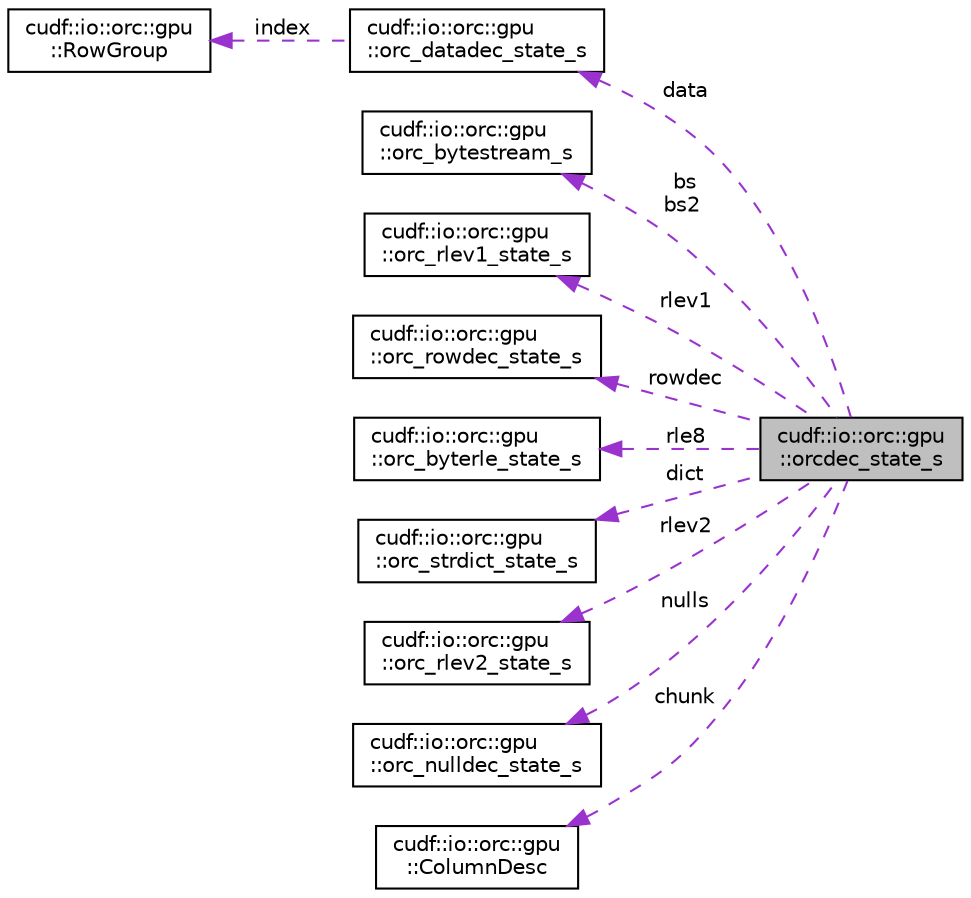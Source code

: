 digraph "cudf::io::orc::gpu::orcdec_state_s"
{
  edge [fontname="Helvetica",fontsize="10",labelfontname="Helvetica",labelfontsize="10"];
  node [fontname="Helvetica",fontsize="10",shape=record];
  rankdir="LR";
  Node1 [label="cudf::io::orc::gpu\l::orcdec_state_s",height=0.2,width=0.4,color="black", fillcolor="grey75", style="filled", fontcolor="black"];
  Node2 -> Node1 [dir="back",color="darkorchid3",fontsize="10",style="dashed",label=" data" ,fontname="Helvetica"];
  Node2 [label="cudf::io::orc::gpu\l::orc_datadec_state_s",height=0.2,width=0.4,color="black", fillcolor="white", style="filled",URL="$structcudf_1_1io_1_1orc_1_1gpu_1_1orc__datadec__state__s.html"];
  Node3 -> Node2 [dir="back",color="darkorchid3",fontsize="10",style="dashed",label=" index" ,fontname="Helvetica"];
  Node3 [label="cudf::io::orc::gpu\l::RowGroup",height=0.2,width=0.4,color="black", fillcolor="white", style="filled",URL="$structcudf_1_1io_1_1orc_1_1gpu_1_1RowGroup.html",tooltip="Struct to describe a groups of row belonging to a column stripe. "];
  Node4 -> Node1 [dir="back",color="darkorchid3",fontsize="10",style="dashed",label=" bs\nbs2" ,fontname="Helvetica"];
  Node4 [label="cudf::io::orc::gpu\l::orc_bytestream_s",height=0.2,width=0.4,color="black", fillcolor="white", style="filled",URL="$structcudf_1_1io_1_1orc_1_1gpu_1_1orc__bytestream__s.html"];
  Node5 -> Node1 [dir="back",color="darkorchid3",fontsize="10",style="dashed",label=" rlev1" ,fontname="Helvetica"];
  Node5 [label="cudf::io::orc::gpu\l::orc_rlev1_state_s",height=0.2,width=0.4,color="black", fillcolor="white", style="filled",URL="$structcudf_1_1io_1_1orc_1_1gpu_1_1orc__rlev1__state__s.html"];
  Node6 -> Node1 [dir="back",color="darkorchid3",fontsize="10",style="dashed",label=" rowdec" ,fontname="Helvetica"];
  Node6 [label="cudf::io::orc::gpu\l::orc_rowdec_state_s",height=0.2,width=0.4,color="black", fillcolor="white", style="filled",URL="$structcudf_1_1io_1_1orc_1_1gpu_1_1orc__rowdec__state__s.html"];
  Node7 -> Node1 [dir="back",color="darkorchid3",fontsize="10",style="dashed",label=" rle8" ,fontname="Helvetica"];
  Node7 [label="cudf::io::orc::gpu\l::orc_byterle_state_s",height=0.2,width=0.4,color="black", fillcolor="white", style="filled",URL="$structcudf_1_1io_1_1orc_1_1gpu_1_1orc__byterle__state__s.html"];
  Node8 -> Node1 [dir="back",color="darkorchid3",fontsize="10",style="dashed",label=" dict" ,fontname="Helvetica"];
  Node8 [label="cudf::io::orc::gpu\l::orc_strdict_state_s",height=0.2,width=0.4,color="black", fillcolor="white", style="filled",URL="$structcudf_1_1io_1_1orc_1_1gpu_1_1orc__strdict__state__s.html"];
  Node9 -> Node1 [dir="back",color="darkorchid3",fontsize="10",style="dashed",label=" rlev2" ,fontname="Helvetica"];
  Node9 [label="cudf::io::orc::gpu\l::orc_rlev2_state_s",height=0.2,width=0.4,color="black", fillcolor="white", style="filled",URL="$structcudf_1_1io_1_1orc_1_1gpu_1_1orc__rlev2__state__s.html"];
  Node10 -> Node1 [dir="back",color="darkorchid3",fontsize="10",style="dashed",label=" nulls" ,fontname="Helvetica"];
  Node10 [label="cudf::io::orc::gpu\l::orc_nulldec_state_s",height=0.2,width=0.4,color="black", fillcolor="white", style="filled",URL="$structcudf_1_1io_1_1orc_1_1gpu_1_1orc__nulldec__state__s.html"];
  Node11 -> Node1 [dir="back",color="darkorchid3",fontsize="10",style="dashed",label=" chunk" ,fontname="Helvetica"];
  Node11 [label="cudf::io::orc::gpu\l::ColumnDesc",height=0.2,width=0.4,color="black", fillcolor="white", style="filled",URL="$structcudf_1_1io_1_1orc_1_1gpu_1_1ColumnDesc.html",tooltip="Struct to describe per stripe&#39;s column information. "];
}
